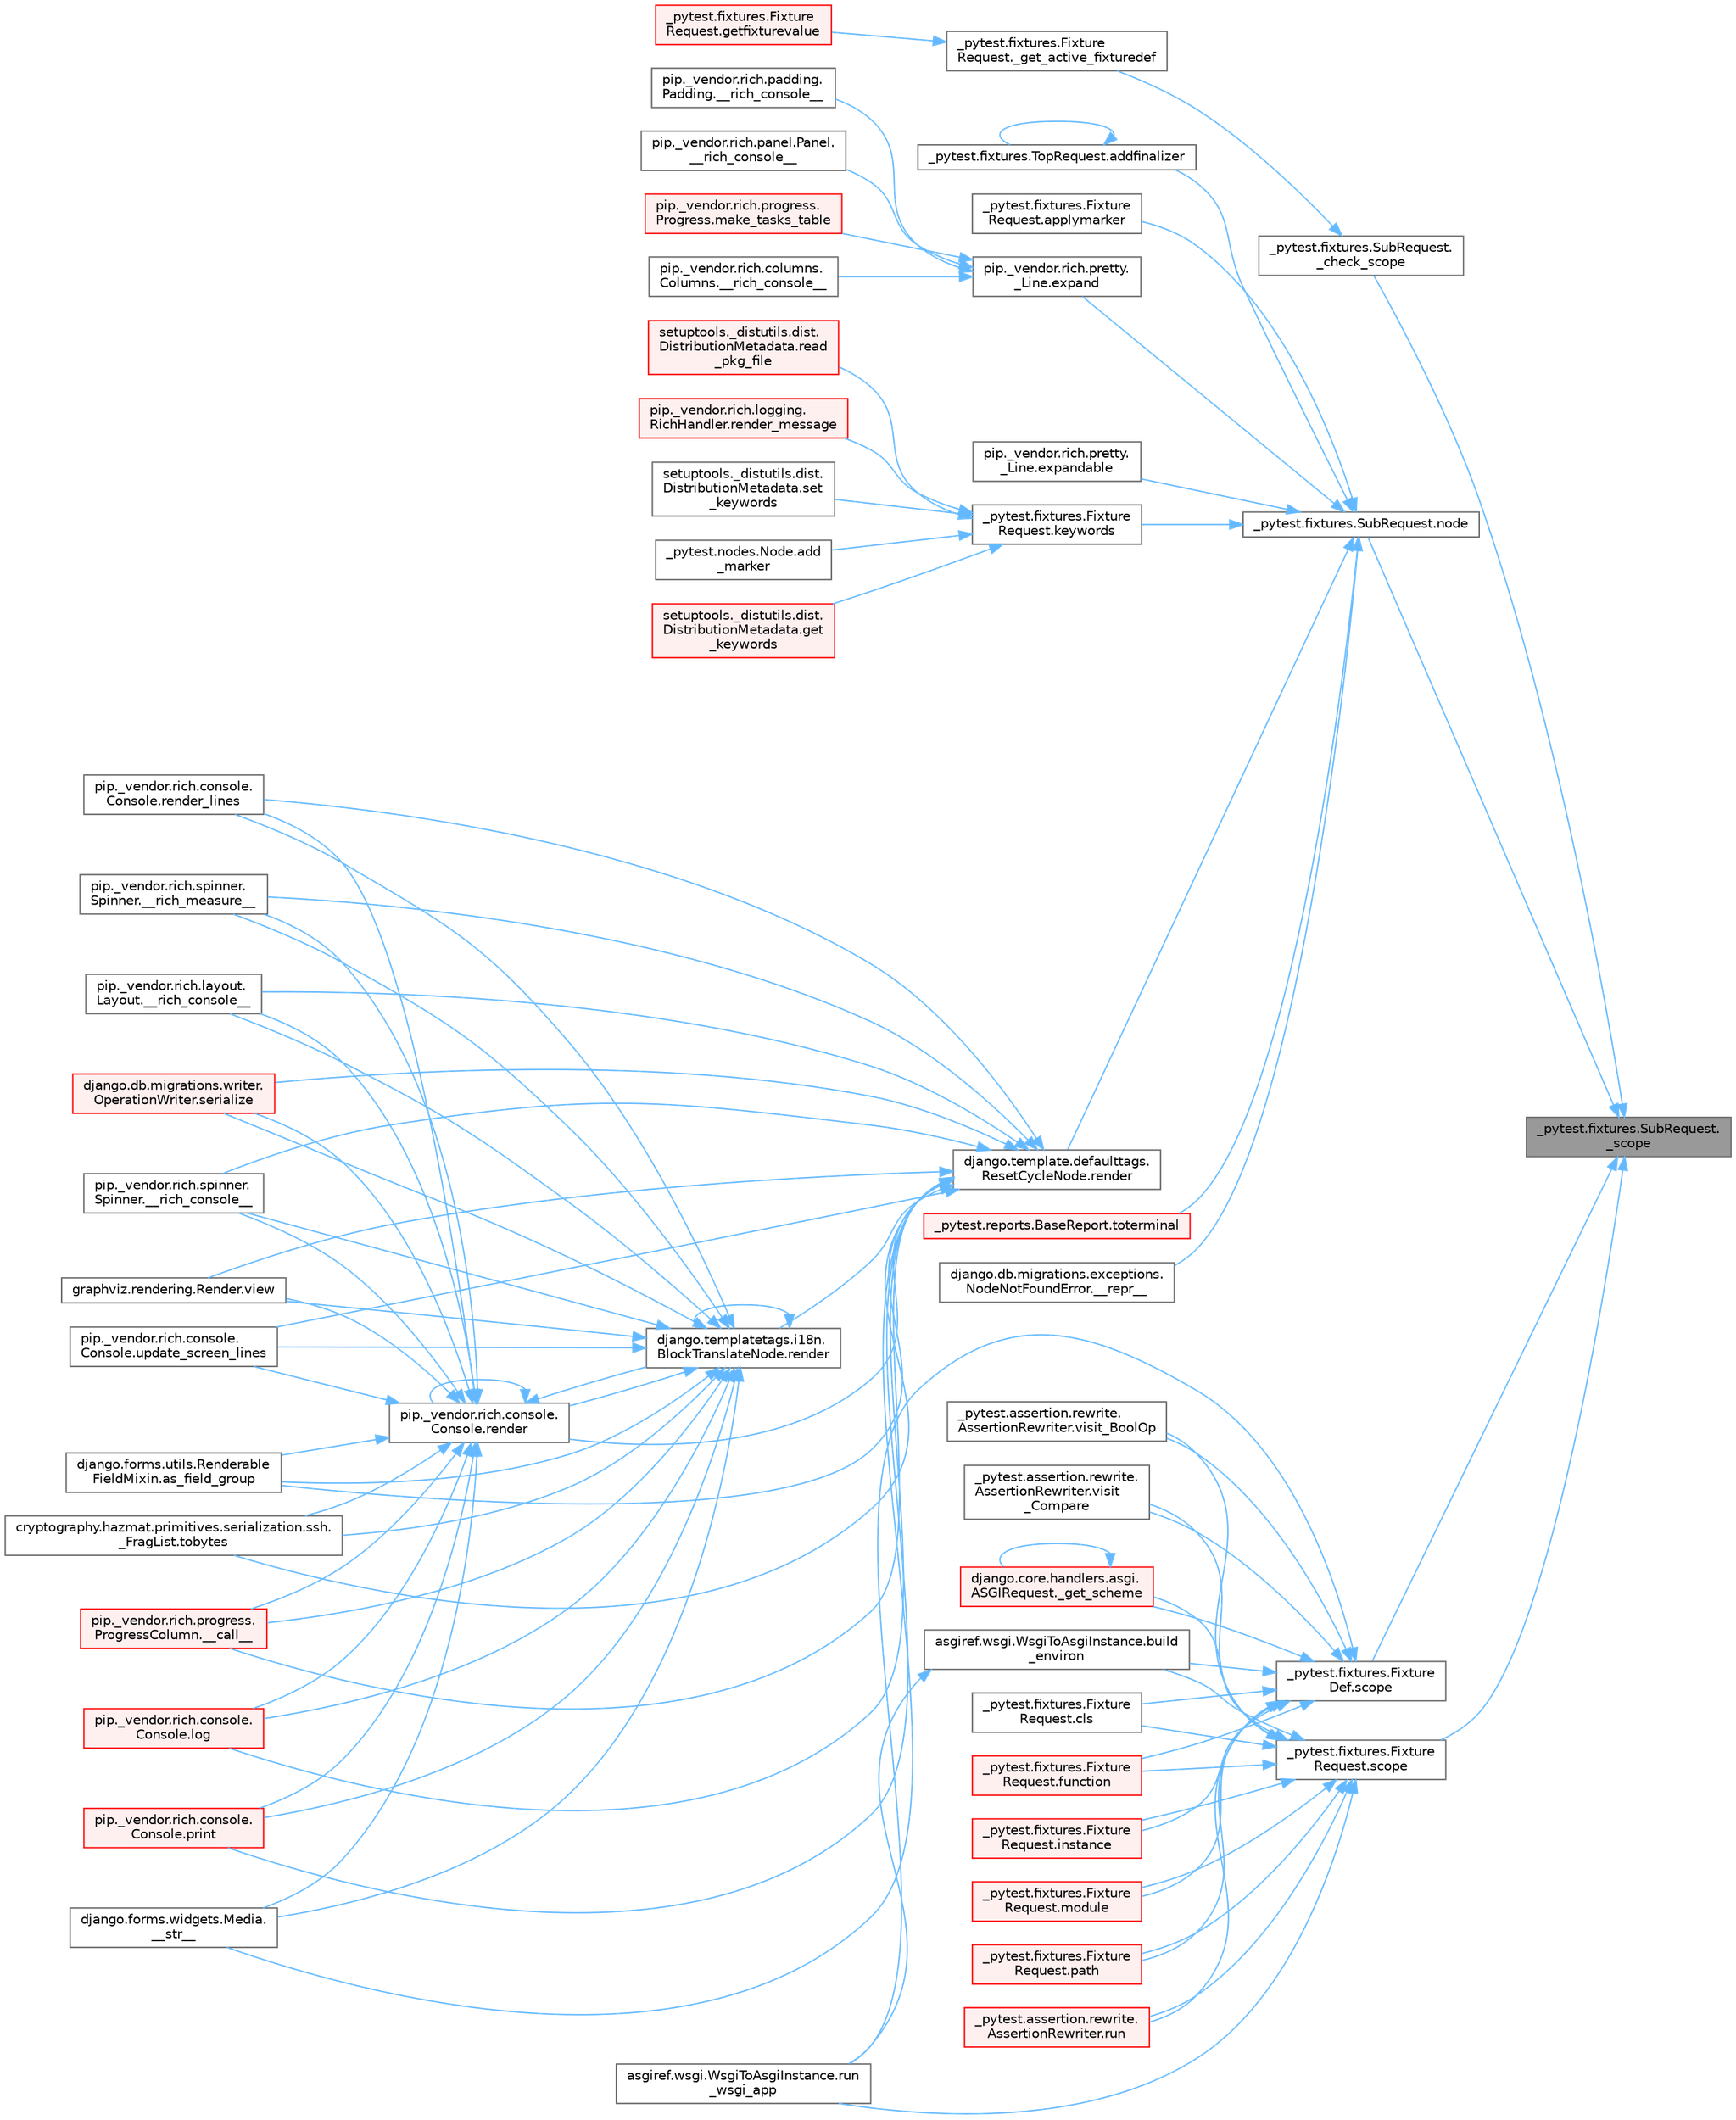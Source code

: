 digraph "_pytest.fixtures.SubRequest._scope"
{
 // LATEX_PDF_SIZE
  bgcolor="transparent";
  edge [fontname=Helvetica,fontsize=10,labelfontname=Helvetica,labelfontsize=10];
  node [fontname=Helvetica,fontsize=10,shape=box,height=0.2,width=0.4];
  rankdir="RL";
  Node1 [id="Node000001",label="_pytest.fixtures.SubRequest.\l_scope",height=0.2,width=0.4,color="gray40", fillcolor="grey60", style="filled", fontcolor="black",tooltip=" "];
  Node1 -> Node2 [id="edge1_Node000001_Node000002",dir="back",color="steelblue1",style="solid",tooltip=" "];
  Node2 [id="Node000002",label="_pytest.fixtures.SubRequest.\l_check_scope",height=0.2,width=0.4,color="grey40", fillcolor="white", style="filled",URL="$class__pytest_1_1fixtures_1_1_sub_request.html#a4e297be49694ce017a21b9f8ab49fbad",tooltip=" "];
  Node2 -> Node3 [id="edge2_Node000002_Node000003",dir="back",color="steelblue1",style="solid",tooltip=" "];
  Node3 [id="Node000003",label="_pytest.fixtures.Fixture\lRequest._get_active_fixturedef",height=0.2,width=0.4,color="grey40", fillcolor="white", style="filled",URL="$class__pytest_1_1fixtures_1_1_fixture_request.html#a38d07d70035b5579d236c314708e3e4e",tooltip=" "];
  Node3 -> Node4 [id="edge3_Node000003_Node000004",dir="back",color="steelblue1",style="solid",tooltip=" "];
  Node4 [id="Node000004",label="_pytest.fixtures.Fixture\lRequest.getfixturevalue",height=0.2,width=0.4,color="red", fillcolor="#FFF0F0", style="filled",URL="$class__pytest_1_1fixtures_1_1_fixture_request.html#a73f81187610b982071d68046e5a5f1c5",tooltip=" "];
  Node1 -> Node6 [id="edge4_Node000001_Node000006",dir="back",color="steelblue1",style="solid",tooltip=" "];
  Node6 [id="Node000006",label="_pytest.fixtures.SubRequest.node",height=0.2,width=0.4,color="grey40", fillcolor="white", style="filled",URL="$class__pytest_1_1fixtures_1_1_sub_request.html#a7db106ca65e6a66a41699bbee5565c0a",tooltip=" "];
  Node6 -> Node7 [id="edge5_Node000006_Node000007",dir="back",color="steelblue1",style="solid",tooltip=" "];
  Node7 [id="Node000007",label="django.db.migrations.exceptions.\lNodeNotFoundError.__repr__",height=0.2,width=0.4,color="grey40", fillcolor="white", style="filled",URL="$classdjango_1_1db_1_1migrations_1_1exceptions_1_1_node_not_found_error.html#aeab1e400d86525529dba0a2e0c89b36b",tooltip=" "];
  Node6 -> Node8 [id="edge6_Node000006_Node000008",dir="back",color="steelblue1",style="solid",tooltip=" "];
  Node8 [id="Node000008",label="_pytest.fixtures.TopRequest.addfinalizer",height=0.2,width=0.4,color="grey40", fillcolor="white", style="filled",URL="$class__pytest_1_1fixtures_1_1_top_request.html#af4f7e35bebb757ed491840b002b88ad7",tooltip=" "];
  Node8 -> Node8 [id="edge7_Node000008_Node000008",dir="back",color="steelblue1",style="solid",tooltip=" "];
  Node6 -> Node9 [id="edge8_Node000006_Node000009",dir="back",color="steelblue1",style="solid",tooltip=" "];
  Node9 [id="Node000009",label="_pytest.fixtures.Fixture\lRequest.applymarker",height=0.2,width=0.4,color="grey40", fillcolor="white", style="filled",URL="$class__pytest_1_1fixtures_1_1_fixture_request.html#ac920f1ed17b45ce70be934c509d083a9",tooltip=" "];
  Node6 -> Node10 [id="edge9_Node000006_Node000010",dir="back",color="steelblue1",style="solid",tooltip=" "];
  Node10 [id="Node000010",label="pip._vendor.rich.pretty.\l_Line.expand",height=0.2,width=0.4,color="grey40", fillcolor="white", style="filled",URL="$classpip_1_1__vendor_1_1rich_1_1pretty_1_1___line.html#a41a6ede72c0e0f5e6077839374bbc730",tooltip=" "];
  Node10 -> Node11 [id="edge10_Node000010_Node000011",dir="back",color="steelblue1",style="solid",tooltip=" "];
  Node11 [id="Node000011",label="pip._vendor.rich.columns.\lColumns.__rich_console__",height=0.2,width=0.4,color="grey40", fillcolor="white", style="filled",URL="$classpip_1_1__vendor_1_1rich_1_1columns_1_1_columns.html#aaae297ec38827f15d1d15327be4e4a12",tooltip=" "];
  Node10 -> Node12 [id="edge11_Node000010_Node000012",dir="back",color="steelblue1",style="solid",tooltip=" "];
  Node12 [id="Node000012",label="pip._vendor.rich.padding.\lPadding.__rich_console__",height=0.2,width=0.4,color="grey40", fillcolor="white", style="filled",URL="$classpip_1_1__vendor_1_1rich_1_1padding_1_1_padding.html#a23e27b4fb591fa1a4b6a04c497729077",tooltip=" "];
  Node10 -> Node13 [id="edge12_Node000010_Node000013",dir="back",color="steelblue1",style="solid",tooltip=" "];
  Node13 [id="Node000013",label="pip._vendor.rich.panel.Panel.\l__rich_console__",height=0.2,width=0.4,color="grey40", fillcolor="white", style="filled",URL="$classpip_1_1__vendor_1_1rich_1_1panel_1_1_panel.html#a6c612abd2dc827e0625fba926d709fb6",tooltip=" "];
  Node10 -> Node14 [id="edge13_Node000010_Node000014",dir="back",color="steelblue1",style="solid",tooltip=" "];
  Node14 [id="Node000014",label="pip._vendor.rich.progress.\lProgress.make_tasks_table",height=0.2,width=0.4,color="red", fillcolor="#FFF0F0", style="filled",URL="$classpip_1_1__vendor_1_1rich_1_1progress_1_1_progress.html#a42f4570b586d6cc467773cc7303b830d",tooltip=" "];
  Node6 -> Node3188 [id="edge14_Node000006_Node003188",dir="back",color="steelblue1",style="solid",tooltip=" "];
  Node3188 [id="Node003188",label="pip._vendor.rich.pretty.\l_Line.expandable",height=0.2,width=0.4,color="grey40", fillcolor="white", style="filled",URL="$classpip_1_1__vendor_1_1rich_1_1pretty_1_1___line.html#a3249a1c8f8bc712ec116e52c47024fc6",tooltip=" "];
  Node6 -> Node3189 [id="edge15_Node000006_Node003189",dir="back",color="steelblue1",style="solid",tooltip=" "];
  Node3189 [id="Node003189",label="_pytest.fixtures.Fixture\lRequest.keywords",height=0.2,width=0.4,color="grey40", fillcolor="white", style="filled",URL="$class__pytest_1_1fixtures_1_1_fixture_request.html#a5f3dcdc2c5f89a17d0669f23412ea34b",tooltip=" "];
  Node3189 -> Node3190 [id="edge16_Node003189_Node003190",dir="back",color="steelblue1",style="solid",tooltip=" "];
  Node3190 [id="Node003190",label="_pytest.nodes.Node.add\l_marker",height=0.2,width=0.4,color="grey40", fillcolor="white", style="filled",URL="$class__pytest_1_1nodes_1_1_node.html#a7b6ae62bc760ed7c93532afb89e63c30",tooltip=" "];
  Node3189 -> Node3191 [id="edge17_Node003189_Node003191",dir="back",color="steelblue1",style="solid",tooltip=" "];
  Node3191 [id="Node003191",label="setuptools._distutils.dist.\lDistributionMetadata.get\l_keywords",height=0.2,width=0.4,color="red", fillcolor="#FFF0F0", style="filled",URL="$classsetuptools_1_1__distutils_1_1dist_1_1_distribution_metadata.html#ade85519fe7eeecaac4aaf57bafedbdf1",tooltip=" "];
  Node3189 -> Node778 [id="edge18_Node003189_Node000778",dir="back",color="steelblue1",style="solid",tooltip=" "];
  Node778 [id="Node000778",label="setuptools._distutils.dist.\lDistributionMetadata.read\l_pkg_file",height=0.2,width=0.4,color="red", fillcolor="#FFF0F0", style="filled",URL="$classsetuptools_1_1__distutils_1_1dist_1_1_distribution_metadata.html#a7efe01ce942992105bfa0866706a2f20",tooltip=" "];
  Node3189 -> Node3192 [id="edge19_Node003189_Node003192",dir="back",color="steelblue1",style="solid",tooltip=" "];
  Node3192 [id="Node003192",label="pip._vendor.rich.logging.\lRichHandler.render_message",height=0.2,width=0.4,color="red", fillcolor="#FFF0F0", style="filled",URL="$classpip_1_1__vendor_1_1rich_1_1logging_1_1_rich_handler.html#a9107db7a8c42f02d46e5b88f309d38c6",tooltip=" "];
  Node3189 -> Node3193 [id="edge20_Node003189_Node003193",dir="back",color="steelblue1",style="solid",tooltip=" "];
  Node3193 [id="Node003193",label="setuptools._distutils.dist.\lDistributionMetadata.set\l_keywords",height=0.2,width=0.4,color="grey40", fillcolor="white", style="filled",URL="$classsetuptools_1_1__distutils_1_1dist_1_1_distribution_metadata.html#ae3f1f722eb6246ce3b9ac2264ade8be8",tooltip=" "];
  Node6 -> Node3194 [id="edge21_Node000006_Node003194",dir="back",color="steelblue1",style="solid",tooltip=" "];
  Node3194 [id="Node003194",label="django.template.defaulttags.\lResetCycleNode.render",height=0.2,width=0.4,color="grey40", fillcolor="white", style="filled",URL="$classdjango_1_1template_1_1defaulttags_1_1_reset_cycle_node.html#ab092ee03071c930109576881ed934516",tooltip=" "];
  Node3194 -> Node66 [id="edge22_Node003194_Node000066",dir="back",color="steelblue1",style="solid",tooltip=" "];
  Node66 [id="Node000066",label="pip._vendor.rich.progress.\lProgressColumn.__call__",height=0.2,width=0.4,color="red", fillcolor="#FFF0F0", style="filled",URL="$classpip_1_1__vendor_1_1rich_1_1progress_1_1_progress_column.html#ae0c399be74222f949edb0fa5324cf6ea",tooltip=" "];
  Node3194 -> Node69 [id="edge23_Node003194_Node000069",dir="back",color="steelblue1",style="solid",tooltip=" "];
  Node69 [id="Node000069",label="pip._vendor.rich.layout.\lLayout.__rich_console__",height=0.2,width=0.4,color="grey40", fillcolor="white", style="filled",URL="$classpip_1_1__vendor_1_1rich_1_1layout_1_1_layout.html#ac39cb3d17d2b0324ee1b0dada41a3ebd",tooltip=" "];
  Node3194 -> Node70 [id="edge24_Node003194_Node000070",dir="back",color="steelblue1",style="solid",tooltip=" "];
  Node70 [id="Node000070",label="pip._vendor.rich.spinner.\lSpinner.__rich_console__",height=0.2,width=0.4,color="grey40", fillcolor="white", style="filled",URL="$classpip_1_1__vendor_1_1rich_1_1spinner_1_1_spinner.html#a6883d8dced19ac48d4dfc74f776357fd",tooltip=" "];
  Node3194 -> Node71 [id="edge25_Node003194_Node000071",dir="back",color="steelblue1",style="solid",tooltip=" "];
  Node71 [id="Node000071",label="pip._vendor.rich.spinner.\lSpinner.__rich_measure__",height=0.2,width=0.4,color="grey40", fillcolor="white", style="filled",URL="$classpip_1_1__vendor_1_1rich_1_1spinner_1_1_spinner.html#a89745682c823c44a31bae8e8d07869f5",tooltip=" "];
  Node3194 -> Node72 [id="edge26_Node003194_Node000072",dir="back",color="steelblue1",style="solid",tooltip=" "];
  Node72 [id="Node000072",label="django.forms.widgets.Media.\l__str__",height=0.2,width=0.4,color="grey40", fillcolor="white", style="filled",URL="$classdjango_1_1forms_1_1widgets_1_1_media.html#ae1651710548a7d9f14f036d035012d21",tooltip=" "];
  Node3194 -> Node73 [id="edge27_Node003194_Node000073",dir="back",color="steelblue1",style="solid",tooltip=" "];
  Node73 [id="Node000073",label="django.forms.utils.Renderable\lFieldMixin.as_field_group",height=0.2,width=0.4,color="grey40", fillcolor="white", style="filled",URL="$classdjango_1_1forms_1_1utils_1_1_renderable_field_mixin.html#a1e9a1b4f790ea694431554267fd5d74c",tooltip=" "];
  Node3194 -> Node74 [id="edge28_Node003194_Node000074",dir="back",color="steelblue1",style="solid",tooltip=" "];
  Node74 [id="Node000074",label="pip._vendor.rich.console.\lConsole.log",height=0.2,width=0.4,color="red", fillcolor="#FFF0F0", style="filled",URL="$classpip_1_1__vendor_1_1rich_1_1console_1_1_console.html#af9c77e39f9413fc2b134c60cfa23b0f1",tooltip=" "];
  Node3194 -> Node462 [id="edge29_Node003194_Node000462",dir="back",color="steelblue1",style="solid",tooltip=" "];
  Node462 [id="Node000462",label="pip._vendor.rich.console.\lConsole.print",height=0.2,width=0.4,color="red", fillcolor="#FFF0F0", style="filled",URL="$classpip_1_1__vendor_1_1rich_1_1console_1_1_console.html#af954370cdbb49236b597f2c11064549d",tooltip=" "];
  Node3194 -> Node544 [id="edge30_Node003194_Node000544",dir="back",color="steelblue1",style="solid",tooltip=" "];
  Node544 [id="Node000544",label="django.templatetags.i18n.\lBlockTranslateNode.render",height=0.2,width=0.4,color="grey40", fillcolor="white", style="filled",URL="$classdjango_1_1templatetags_1_1i18n_1_1_block_translate_node.html#aaf05bebfd02c1c4b676387ada0357832",tooltip=" "];
  Node544 -> Node66 [id="edge31_Node000544_Node000066",dir="back",color="steelblue1",style="solid",tooltip=" "];
  Node544 -> Node69 [id="edge32_Node000544_Node000069",dir="back",color="steelblue1",style="solid",tooltip=" "];
  Node544 -> Node70 [id="edge33_Node000544_Node000070",dir="back",color="steelblue1",style="solid",tooltip=" "];
  Node544 -> Node71 [id="edge34_Node000544_Node000071",dir="back",color="steelblue1",style="solid",tooltip=" "];
  Node544 -> Node72 [id="edge35_Node000544_Node000072",dir="back",color="steelblue1",style="solid",tooltip=" "];
  Node544 -> Node73 [id="edge36_Node000544_Node000073",dir="back",color="steelblue1",style="solid",tooltip=" "];
  Node544 -> Node74 [id="edge37_Node000544_Node000074",dir="back",color="steelblue1",style="solid",tooltip=" "];
  Node544 -> Node462 [id="edge38_Node000544_Node000462",dir="back",color="steelblue1",style="solid",tooltip=" "];
  Node544 -> Node544 [id="edge39_Node000544_Node000544",dir="back",color="steelblue1",style="solid",tooltip=" "];
  Node544 -> Node545 [id="edge40_Node000544_Node000545",dir="back",color="steelblue1",style="solid",tooltip=" "];
  Node545 [id="Node000545",label="pip._vendor.rich.console.\lConsole.render",height=0.2,width=0.4,color="grey40", fillcolor="white", style="filled",URL="$classpip_1_1__vendor_1_1rich_1_1console_1_1_console.html#a9551b8254c573105adde80622393a938",tooltip=" "];
  Node545 -> Node66 [id="edge41_Node000545_Node000066",dir="back",color="steelblue1",style="solid",tooltip=" "];
  Node545 -> Node69 [id="edge42_Node000545_Node000069",dir="back",color="steelblue1",style="solid",tooltip=" "];
  Node545 -> Node70 [id="edge43_Node000545_Node000070",dir="back",color="steelblue1",style="solid",tooltip=" "];
  Node545 -> Node71 [id="edge44_Node000545_Node000071",dir="back",color="steelblue1",style="solid",tooltip=" "];
  Node545 -> Node72 [id="edge45_Node000545_Node000072",dir="back",color="steelblue1",style="solid",tooltip=" "];
  Node545 -> Node73 [id="edge46_Node000545_Node000073",dir="back",color="steelblue1",style="solid",tooltip=" "];
  Node545 -> Node74 [id="edge47_Node000545_Node000074",dir="back",color="steelblue1",style="solid",tooltip=" "];
  Node545 -> Node462 [id="edge48_Node000545_Node000462",dir="back",color="steelblue1",style="solid",tooltip=" "];
  Node545 -> Node544 [id="edge49_Node000545_Node000544",dir="back",color="steelblue1",style="solid",tooltip=" "];
  Node545 -> Node545 [id="edge50_Node000545_Node000545",dir="back",color="steelblue1",style="solid",tooltip=" "];
  Node545 -> Node546 [id="edge51_Node000545_Node000546",dir="back",color="steelblue1",style="solid",tooltip=" "];
  Node546 [id="Node000546",label="pip._vendor.rich.console.\lConsole.render_lines",height=0.2,width=0.4,color="grey40", fillcolor="white", style="filled",URL="$classpip_1_1__vendor_1_1rich_1_1console_1_1_console.html#a5818808a49db20c5bee6986425f96f14",tooltip=" "];
  Node545 -> Node547 [id="edge52_Node000545_Node000547",dir="back",color="steelblue1",style="solid",tooltip=" "];
  Node547 [id="Node000547",label="django.db.migrations.writer.\lOperationWriter.serialize",height=0.2,width=0.4,color="red", fillcolor="#FFF0F0", style="filled",URL="$classdjango_1_1db_1_1migrations_1_1writer_1_1_operation_writer.html#a866e8d13e1c54a35d74e9a6b0383b2f8",tooltip=" "];
  Node545 -> Node619 [id="edge53_Node000545_Node000619",dir="back",color="steelblue1",style="solid",tooltip=" "];
  Node619 [id="Node000619",label="cryptography.hazmat.primitives.serialization.ssh.\l_FragList.tobytes",height=0.2,width=0.4,color="grey40", fillcolor="white", style="filled",URL="$classcryptography_1_1hazmat_1_1primitives_1_1serialization_1_1ssh_1_1___frag_list.html#a195dd4e7c741624829a13af53fa3de38",tooltip=" "];
  Node545 -> Node620 [id="edge54_Node000545_Node000620",dir="back",color="steelblue1",style="solid",tooltip=" "];
  Node620 [id="Node000620",label="pip._vendor.rich.console.\lConsole.update_screen_lines",height=0.2,width=0.4,color="grey40", fillcolor="white", style="filled",URL="$classpip_1_1__vendor_1_1rich_1_1console_1_1_console.html#a21cfe5af86ec7533f23d45fe2969817e",tooltip=" "];
  Node545 -> Node621 [id="edge55_Node000545_Node000621",dir="back",color="steelblue1",style="solid",tooltip=" "];
  Node621 [id="Node000621",label="graphviz.rendering.Render.view",height=0.2,width=0.4,color="grey40", fillcolor="white", style="filled",URL="$classgraphviz_1_1rendering_1_1_render.html#a53169c422996b9a7e92b5580c13914e2",tooltip=" "];
  Node544 -> Node546 [id="edge56_Node000544_Node000546",dir="back",color="steelblue1",style="solid",tooltip=" "];
  Node544 -> Node547 [id="edge57_Node000544_Node000547",dir="back",color="steelblue1",style="solid",tooltip=" "];
  Node544 -> Node619 [id="edge58_Node000544_Node000619",dir="back",color="steelblue1",style="solid",tooltip=" "];
  Node544 -> Node620 [id="edge59_Node000544_Node000620",dir="back",color="steelblue1",style="solid",tooltip=" "];
  Node544 -> Node621 [id="edge60_Node000544_Node000621",dir="back",color="steelblue1",style="solid",tooltip=" "];
  Node3194 -> Node545 [id="edge61_Node003194_Node000545",dir="back",color="steelblue1",style="solid",tooltip=" "];
  Node3194 -> Node546 [id="edge62_Node003194_Node000546",dir="back",color="steelblue1",style="solid",tooltip=" "];
  Node3194 -> Node547 [id="edge63_Node003194_Node000547",dir="back",color="steelblue1",style="solid",tooltip=" "];
  Node3194 -> Node619 [id="edge64_Node003194_Node000619",dir="back",color="steelblue1",style="solid",tooltip=" "];
  Node3194 -> Node620 [id="edge65_Node003194_Node000620",dir="back",color="steelblue1",style="solid",tooltip=" "];
  Node3194 -> Node621 [id="edge66_Node003194_Node000621",dir="back",color="steelblue1",style="solid",tooltip=" "];
  Node6 -> Node3195 [id="edge67_Node000006_Node003195",dir="back",color="steelblue1",style="solid",tooltip=" "];
  Node3195 [id="Node003195",label="_pytest.reports.BaseReport.toterminal",height=0.2,width=0.4,color="red", fillcolor="#FFF0F0", style="filled",URL="$class__pytest_1_1reports_1_1_base_report.html#abaf8662ade1b66885f20565d1f827730",tooltip=" "];
  Node1 -> Node3196 [id="edge68_Node000001_Node003196",dir="back",color="steelblue1",style="solid",tooltip=" "];
  Node3196 [id="Node003196",label="_pytest.fixtures.Fixture\lDef.scope",height=0.2,width=0.4,color="grey40", fillcolor="white", style="filled",URL="$class__pytest_1_1fixtures_1_1_fixture_def.html#a7631cdae842daae93780def0698acba2",tooltip=" "];
  Node3196 -> Node3197 [id="edge69_Node003196_Node003197",dir="back",color="steelblue1",style="solid",tooltip=" "];
  Node3197 [id="Node003197",label="django.core.handlers.asgi.\lASGIRequest._get_scheme",height=0.2,width=0.4,color="red", fillcolor="#FFF0F0", style="filled",URL="$classdjango_1_1core_1_1handlers_1_1asgi_1_1_a_s_g_i_request.html#ad35cf1281b6acc53ed620caf924ee919",tooltip=" "];
  Node3197 -> Node3197 [id="edge70_Node003197_Node003197",dir="back",color="steelblue1",style="solid",tooltip=" "];
  Node3196 -> Node3234 [id="edge71_Node003196_Node003234",dir="back",color="steelblue1",style="solid",tooltip=" "];
  Node3234 [id="Node003234",label="asgiref.wsgi.WsgiToAsgiInstance.build\l_environ",height=0.2,width=0.4,color="grey40", fillcolor="white", style="filled",URL="$classasgiref_1_1wsgi_1_1_wsgi_to_asgi_instance.html#a7292a16a234d21398c3ced5d3fbbd329",tooltip=" "];
  Node3234 -> Node3235 [id="edge72_Node003234_Node003235",dir="back",color="steelblue1",style="solid",tooltip=" "];
  Node3235 [id="Node003235",label="asgiref.wsgi.WsgiToAsgiInstance.run\l_wsgi_app",height=0.2,width=0.4,color="grey40", fillcolor="white", style="filled",URL="$classasgiref_1_1wsgi_1_1_wsgi_to_asgi_instance.html#a7f714529cfcc2d82661768b3a5386771",tooltip=" "];
  Node3196 -> Node3236 [id="edge73_Node003196_Node003236",dir="back",color="steelblue1",style="solid",tooltip=" "];
  Node3236 [id="Node003236",label="_pytest.fixtures.Fixture\lRequest.cls",height=0.2,width=0.4,color="grey40", fillcolor="white", style="filled",URL="$class__pytest_1_1fixtures_1_1_fixture_request.html#ae25e7e7a7503ad71deada72af4370426",tooltip=" "];
  Node3196 -> Node3237 [id="edge74_Node003196_Node003237",dir="back",color="steelblue1",style="solid",tooltip=" "];
  Node3237 [id="Node003237",label="_pytest.fixtures.Fixture\lRequest.function",height=0.2,width=0.4,color="red", fillcolor="#FFF0F0", style="filled",URL="$class__pytest_1_1fixtures_1_1_fixture_request.html#a7ea3556741d786c97ced170d52190558",tooltip=" "];
  Node3196 -> Node3263 [id="edge75_Node003196_Node003263",dir="back",color="steelblue1",style="solid",tooltip=" "];
  Node3263 [id="Node003263",label="_pytest.fixtures.Fixture\lRequest.instance",height=0.2,width=0.4,color="red", fillcolor="#FFF0F0", style="filled",URL="$class__pytest_1_1fixtures_1_1_fixture_request.html#a99767730e6a0b8628f5a952a5c78cac7",tooltip=" "];
  Node3196 -> Node3271 [id="edge76_Node003196_Node003271",dir="back",color="steelblue1",style="solid",tooltip=" "];
  Node3271 [id="Node003271",label="_pytest.fixtures.Fixture\lRequest.module",height=0.2,width=0.4,color="red", fillcolor="#FFF0F0", style="filled",URL="$class__pytest_1_1fixtures_1_1_fixture_request.html#ad7a3eaa568b0f3ba67ebf2fd02ecea0e",tooltip=" "];
  Node3196 -> Node3272 [id="edge77_Node003196_Node003272",dir="back",color="steelblue1",style="solid",tooltip=" "];
  Node3272 [id="Node003272",label="_pytest.fixtures.Fixture\lRequest.path",height=0.2,width=0.4,color="red", fillcolor="#FFF0F0", style="filled",URL="$class__pytest_1_1fixtures_1_1_fixture_request.html#a6f6db59812d121b54cd67d5e434e1451",tooltip=" "];
  Node3196 -> Node2020 [id="edge78_Node003196_Node002020",dir="back",color="steelblue1",style="solid",tooltip=" "];
  Node2020 [id="Node002020",label="_pytest.assertion.rewrite.\lAssertionRewriter.run",height=0.2,width=0.4,color="red", fillcolor="#FFF0F0", style="filled",URL="$class__pytest_1_1assertion_1_1rewrite_1_1_assertion_rewriter.html#a7db15387d358437bed01a732b9bba610",tooltip=" "];
  Node3196 -> Node3235 [id="edge79_Node003196_Node003235",dir="back",color="steelblue1",style="solid",tooltip=" "];
  Node3196 -> Node2023 [id="edge80_Node003196_Node002023",dir="back",color="steelblue1",style="solid",tooltip=" "];
  Node2023 [id="Node002023",label="_pytest.assertion.rewrite.\lAssertionRewriter.visit_BoolOp",height=0.2,width=0.4,color="grey40", fillcolor="white", style="filled",URL="$class__pytest_1_1assertion_1_1rewrite_1_1_assertion_rewriter.html#a6a878f452d413caa22e042820b8a5c8c",tooltip=" "];
  Node3196 -> Node2025 [id="edge81_Node003196_Node002025",dir="back",color="steelblue1",style="solid",tooltip=" "];
  Node2025 [id="Node002025",label="_pytest.assertion.rewrite.\lAssertionRewriter.visit\l_Compare",height=0.2,width=0.4,color="grey40", fillcolor="white", style="filled",URL="$class__pytest_1_1assertion_1_1rewrite_1_1_assertion_rewriter.html#a13e12e34df29d8d5a20ea32ab32e924d",tooltip=" "];
  Node1 -> Node3273 [id="edge82_Node000001_Node003273",dir="back",color="steelblue1",style="solid",tooltip=" "];
  Node3273 [id="Node003273",label="_pytest.fixtures.Fixture\lRequest.scope",height=0.2,width=0.4,color="grey40", fillcolor="white", style="filled",URL="$class__pytest_1_1fixtures_1_1_fixture_request.html#acb5406ee9e8cf7147711b9314b6c951a",tooltip=" "];
  Node3273 -> Node3197 [id="edge83_Node003273_Node003197",dir="back",color="steelblue1",style="solid",tooltip=" "];
  Node3273 -> Node3234 [id="edge84_Node003273_Node003234",dir="back",color="steelblue1",style="solid",tooltip=" "];
  Node3273 -> Node3236 [id="edge85_Node003273_Node003236",dir="back",color="steelblue1",style="solid",tooltip=" "];
  Node3273 -> Node3237 [id="edge86_Node003273_Node003237",dir="back",color="steelblue1",style="solid",tooltip=" "];
  Node3273 -> Node3263 [id="edge87_Node003273_Node003263",dir="back",color="steelblue1",style="solid",tooltip=" "];
  Node3273 -> Node3271 [id="edge88_Node003273_Node003271",dir="back",color="steelblue1",style="solid",tooltip=" "];
  Node3273 -> Node3272 [id="edge89_Node003273_Node003272",dir="back",color="steelblue1",style="solid",tooltip=" "];
  Node3273 -> Node2020 [id="edge90_Node003273_Node002020",dir="back",color="steelblue1",style="solid",tooltip=" "];
  Node3273 -> Node3235 [id="edge91_Node003273_Node003235",dir="back",color="steelblue1",style="solid",tooltip=" "];
  Node3273 -> Node2023 [id="edge92_Node003273_Node002023",dir="back",color="steelblue1",style="solid",tooltip=" "];
  Node3273 -> Node2025 [id="edge93_Node003273_Node002025",dir="back",color="steelblue1",style="solid",tooltip=" "];
}
